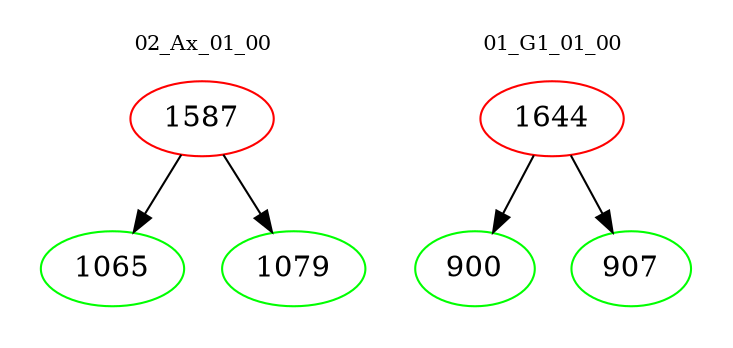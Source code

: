 digraph{
subgraph cluster_0 {
color = white
label = "02_Ax_01_00";
fontsize=10;
T0_1587 [label="1587", color="red"]
T0_1587 -> T0_1065 [color="black"]
T0_1065 [label="1065", color="green"]
T0_1587 -> T0_1079 [color="black"]
T0_1079 [label="1079", color="green"]
}
subgraph cluster_1 {
color = white
label = "01_G1_01_00";
fontsize=10;
T1_1644 [label="1644", color="red"]
T1_1644 -> T1_900 [color="black"]
T1_900 [label="900", color="green"]
T1_1644 -> T1_907 [color="black"]
T1_907 [label="907", color="green"]
}
}
